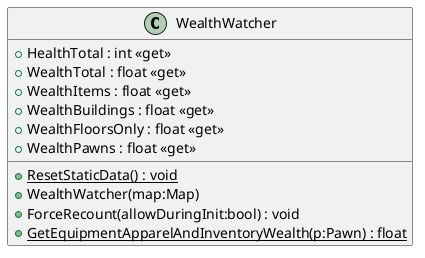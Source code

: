 @startuml
class WealthWatcher {
    + HealthTotal : int <<get>>
    + WealthTotal : float <<get>>
    + WealthItems : float <<get>>
    + WealthBuildings : float <<get>>
    + WealthFloorsOnly : float <<get>>
    + WealthPawns : float <<get>>
    + {static} ResetStaticData() : void
    + WealthWatcher(map:Map)
    + ForceRecount(allowDuringInit:bool) : void
    + {static} GetEquipmentApparelAndInventoryWealth(p:Pawn) : float
}
@enduml
